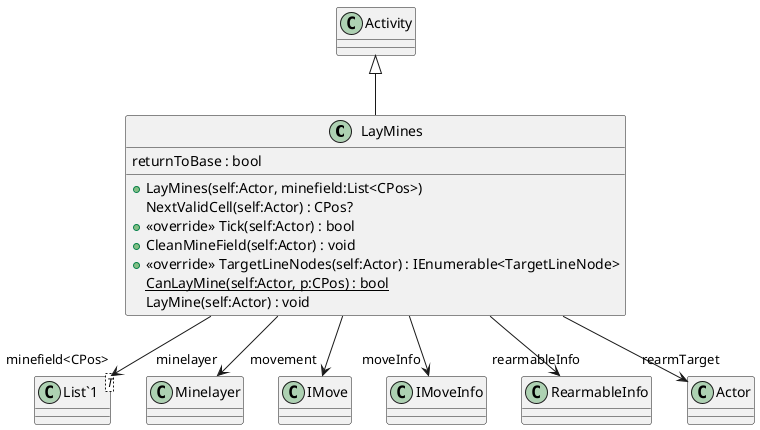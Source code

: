 @startuml
class LayMines {
    returnToBase : bool
    + LayMines(self:Actor, minefield:List<CPos>)
    NextValidCell(self:Actor) : CPos?
    + <<override>> Tick(self:Actor) : bool
    + CleanMineField(self:Actor) : void
    + <<override>> TargetLineNodes(self:Actor) : IEnumerable<TargetLineNode>
    {static} CanLayMine(self:Actor, p:CPos) : bool
    LayMine(self:Actor) : void
}
class "List`1"<T> {
}
Activity <|-- LayMines
LayMines --> "minelayer" Minelayer
LayMines --> "movement" IMove
LayMines --> "moveInfo" IMoveInfo
LayMines --> "rearmableInfo" RearmableInfo
LayMines --> "minefield<CPos>" "List`1"
LayMines --> "rearmTarget" Actor
@enduml
